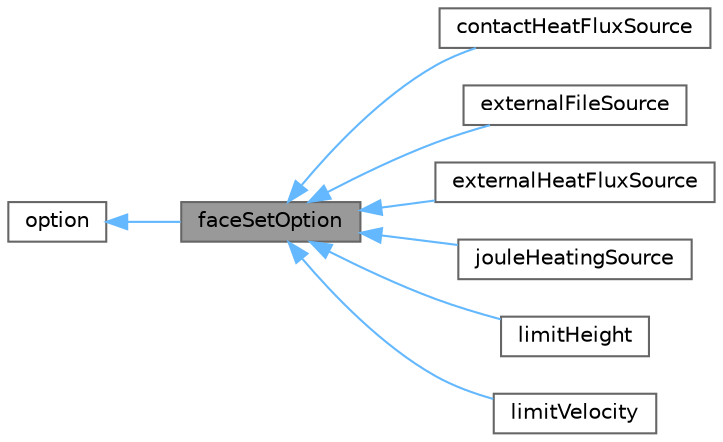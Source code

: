 digraph "faceSetOption"
{
 // LATEX_PDF_SIZE
  bgcolor="transparent";
  edge [fontname=Helvetica,fontsize=10,labelfontname=Helvetica,labelfontsize=10];
  node [fontname=Helvetica,fontsize=10,shape=box,height=0.2,width=0.4];
  rankdir="LR";
  Node1 [id="Node000001",label="faceSetOption",height=0.2,width=0.4,color="gray40", fillcolor="grey60", style="filled", fontcolor="black",tooltip="Intermediate abstract class for handling face-set options for the derived faOptions."];
  Node2 -> Node1 [id="edge1_Node000001_Node000002",dir="back",color="steelblue1",style="solid",tooltip=" "];
  Node2 [id="Node000002",label="option",height=0.2,width=0.4,color="gray40", fillcolor="white", style="filled",URL="$classFoam_1_1fa_1_1option.html",tooltip="Base abstract class for handling finite area options (i.e. faOption)."];
  Node1 -> Node3 [id="edge2_Node000001_Node000003",dir="back",color="steelblue1",style="solid",tooltip=" "];
  Node3 [id="Node000003",label="contactHeatFluxSource",height=0.2,width=0.4,color="gray40", fillcolor="white", style="filled",URL="$classFoam_1_1fa_1_1contactHeatFluxSource.html",tooltip="Applies contact heat flux between specified faMesh and fvMesh within a specified region for compressi..."];
  Node1 -> Node4 [id="edge3_Node000001_Node000004",dir="back",color="steelblue1",style="solid",tooltip=" "];
  Node4 [id="Node000004",label="externalFileSource",height=0.2,width=0.4,color="gray40", fillcolor="white", style="filled",URL="$classFoam_1_1fa_1_1externalFileSource.html",tooltip="Applies sources on a specified field within a specified region by using an external table file."];
  Node1 -> Node5 [id="edge4_Node000001_Node000005",dir="back",color="steelblue1",style="solid",tooltip=" "];
  Node5 [id="Node000005",label="externalHeatFluxSource",height=0.2,width=0.4,color="gray40", fillcolor="white", style="filled",URL="$classFoam_1_1fa_1_1externalHeatFluxSource.html",tooltip="Applies a heat flux condition for a specified faMesh region to temperature on an external wall for co..."];
  Node1 -> Node6 [id="edge5_Node000001_Node000006",dir="back",color="steelblue1",style="solid",tooltip=" "];
  Node6 [id="Node000006",label="jouleHeatingSource",height=0.2,width=0.4,color="gray40", fillcolor="white", style="filled",URL="$classFoam_1_1fa_1_1jouleHeatingSource.html",tooltip="Evolves an electrical potential equation."];
  Node1 -> Node7 [id="edge6_Node000001_Node000007",dir="back",color="steelblue1",style="solid",tooltip=" "];
  Node7 [id="Node000007",label="limitHeight",height=0.2,width=0.4,color="gray40", fillcolor="white", style="filled",URL="$classFoam_1_1fa_1_1limitHeight.html",tooltip="Limits the film height to a specified max value."];
  Node1 -> Node8 [id="edge7_Node000001_Node000008",dir="back",color="steelblue1",style="solid",tooltip=" "];
  Node8 [id="Node000008",label="limitVelocity",height=0.2,width=0.4,color="gray40", fillcolor="white", style="filled",URL="$classFoam_1_1fa_1_1limitVelocity.html",tooltip="Limits the maximum velocity magnitude to the specified max value."];
}
